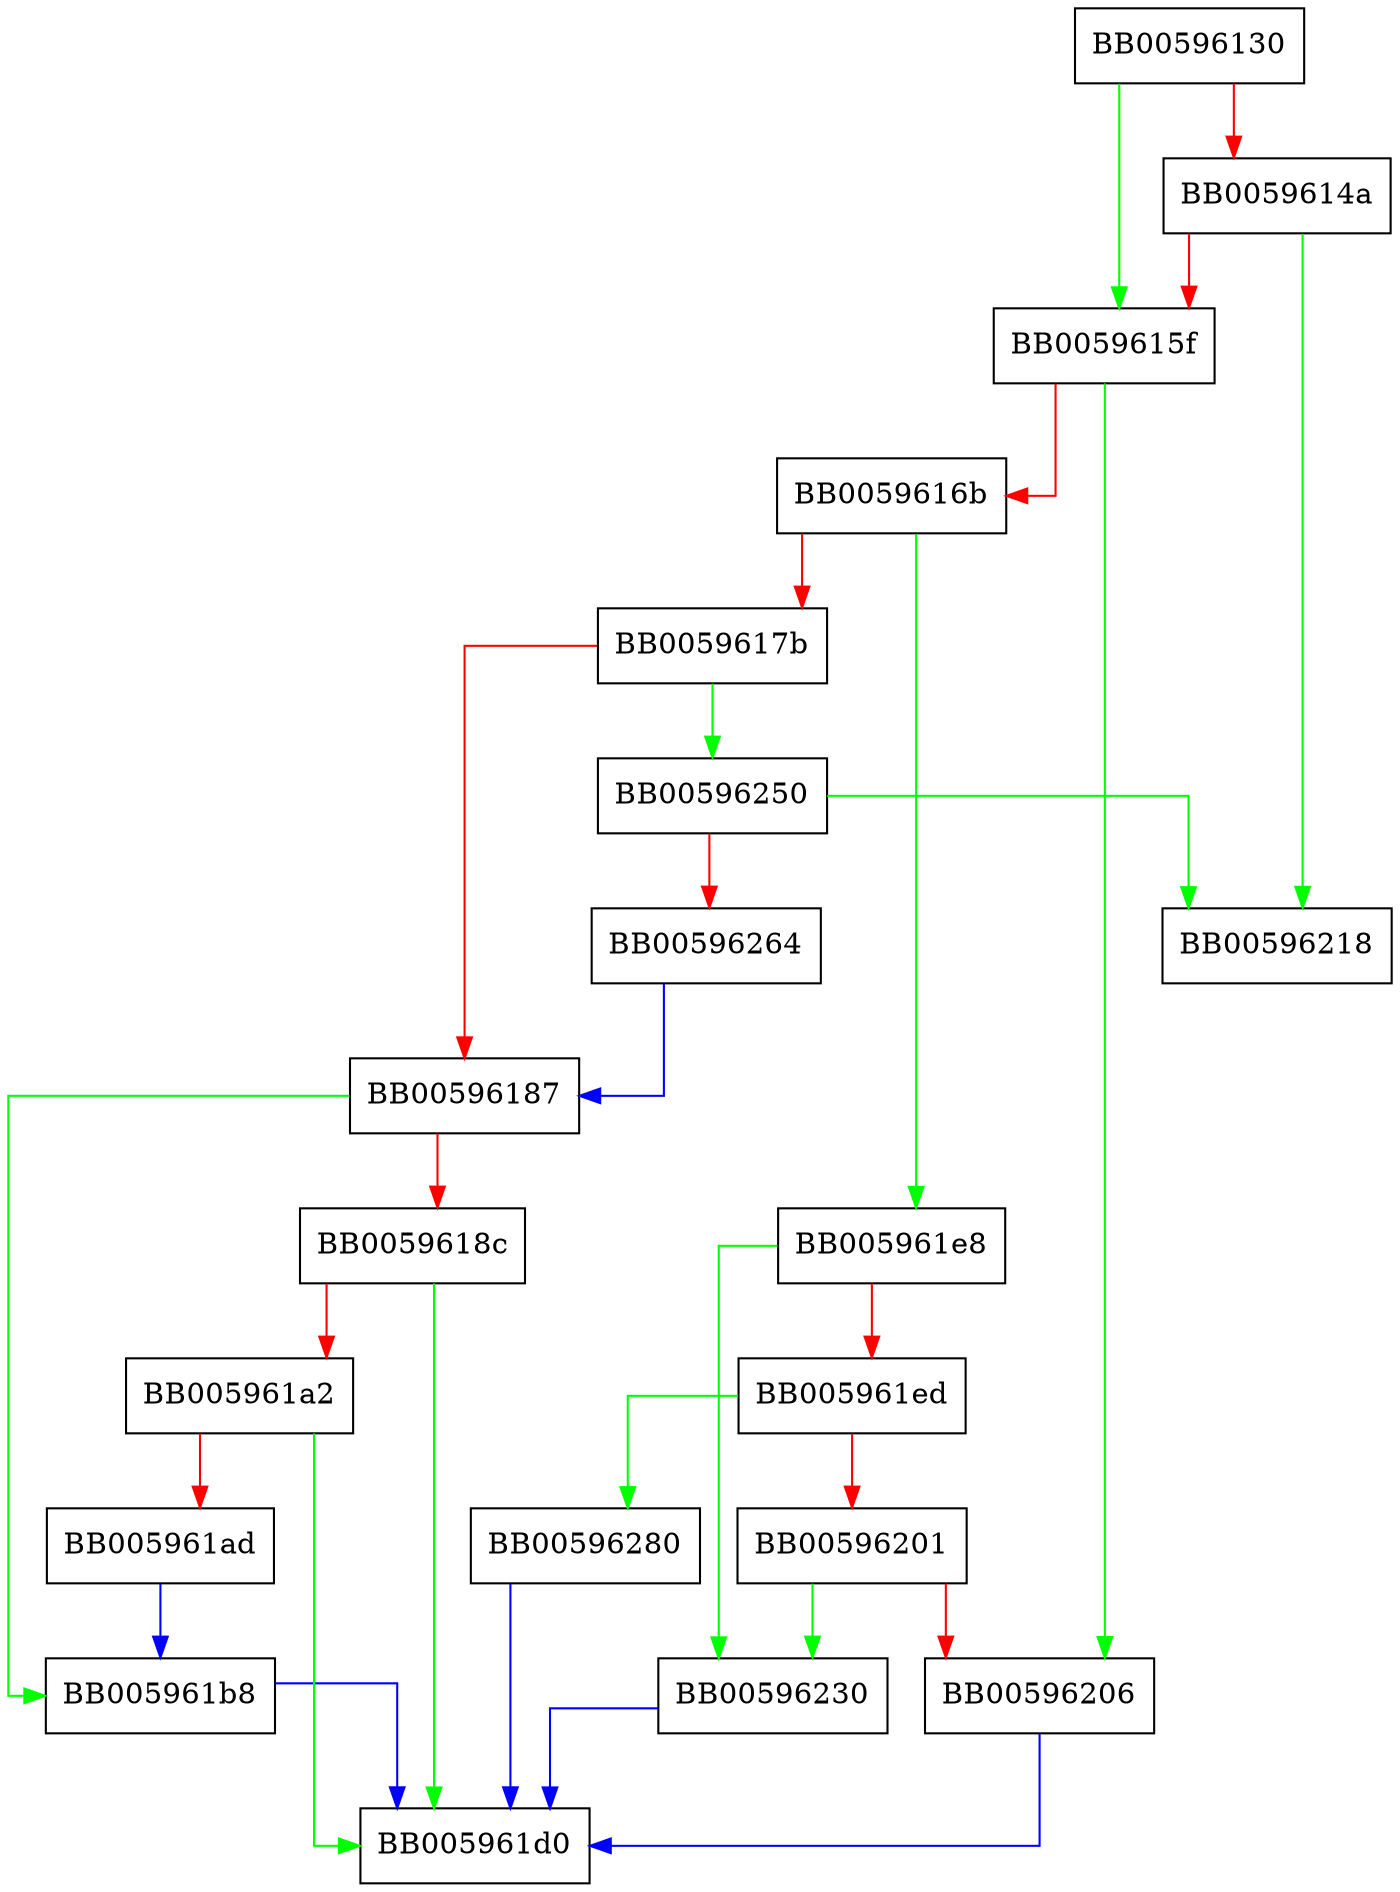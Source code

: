 digraph ossl_ec_GFp_simple_group_get_curve {
  node [shape="box"];
  graph [splines=ortho];
  BB00596130 -> BB0059615f [color="green"];
  BB00596130 -> BB0059614a [color="red"];
  BB0059614a -> BB00596218 [color="green"];
  BB0059614a -> BB0059615f [color="red"];
  BB0059615f -> BB00596206 [color="green"];
  BB0059615f -> BB0059616b [color="red"];
  BB0059616b -> BB005961e8 [color="green"];
  BB0059616b -> BB0059617b [color="red"];
  BB0059617b -> BB00596250 [color="green"];
  BB0059617b -> BB00596187 [color="red"];
  BB00596187 -> BB005961b8 [color="green"];
  BB00596187 -> BB0059618c [color="red"];
  BB0059618c -> BB005961d0 [color="green"];
  BB0059618c -> BB005961a2 [color="red"];
  BB005961a2 -> BB005961d0 [color="green"];
  BB005961a2 -> BB005961ad [color="red"];
  BB005961ad -> BB005961b8 [color="blue"];
  BB005961b8 -> BB005961d0 [color="blue"];
  BB005961e8 -> BB00596230 [color="green"];
  BB005961e8 -> BB005961ed [color="red"];
  BB005961ed -> BB00596280 [color="green"];
  BB005961ed -> BB00596201 [color="red"];
  BB00596201 -> BB00596230 [color="green"];
  BB00596201 -> BB00596206 [color="red"];
  BB00596206 -> BB005961d0 [color="blue"];
  BB00596230 -> BB005961d0 [color="blue"];
  BB00596250 -> BB00596218 [color="green"];
  BB00596250 -> BB00596264 [color="red"];
  BB00596264 -> BB00596187 [color="blue"];
  BB00596280 -> BB005961d0 [color="blue"];
}